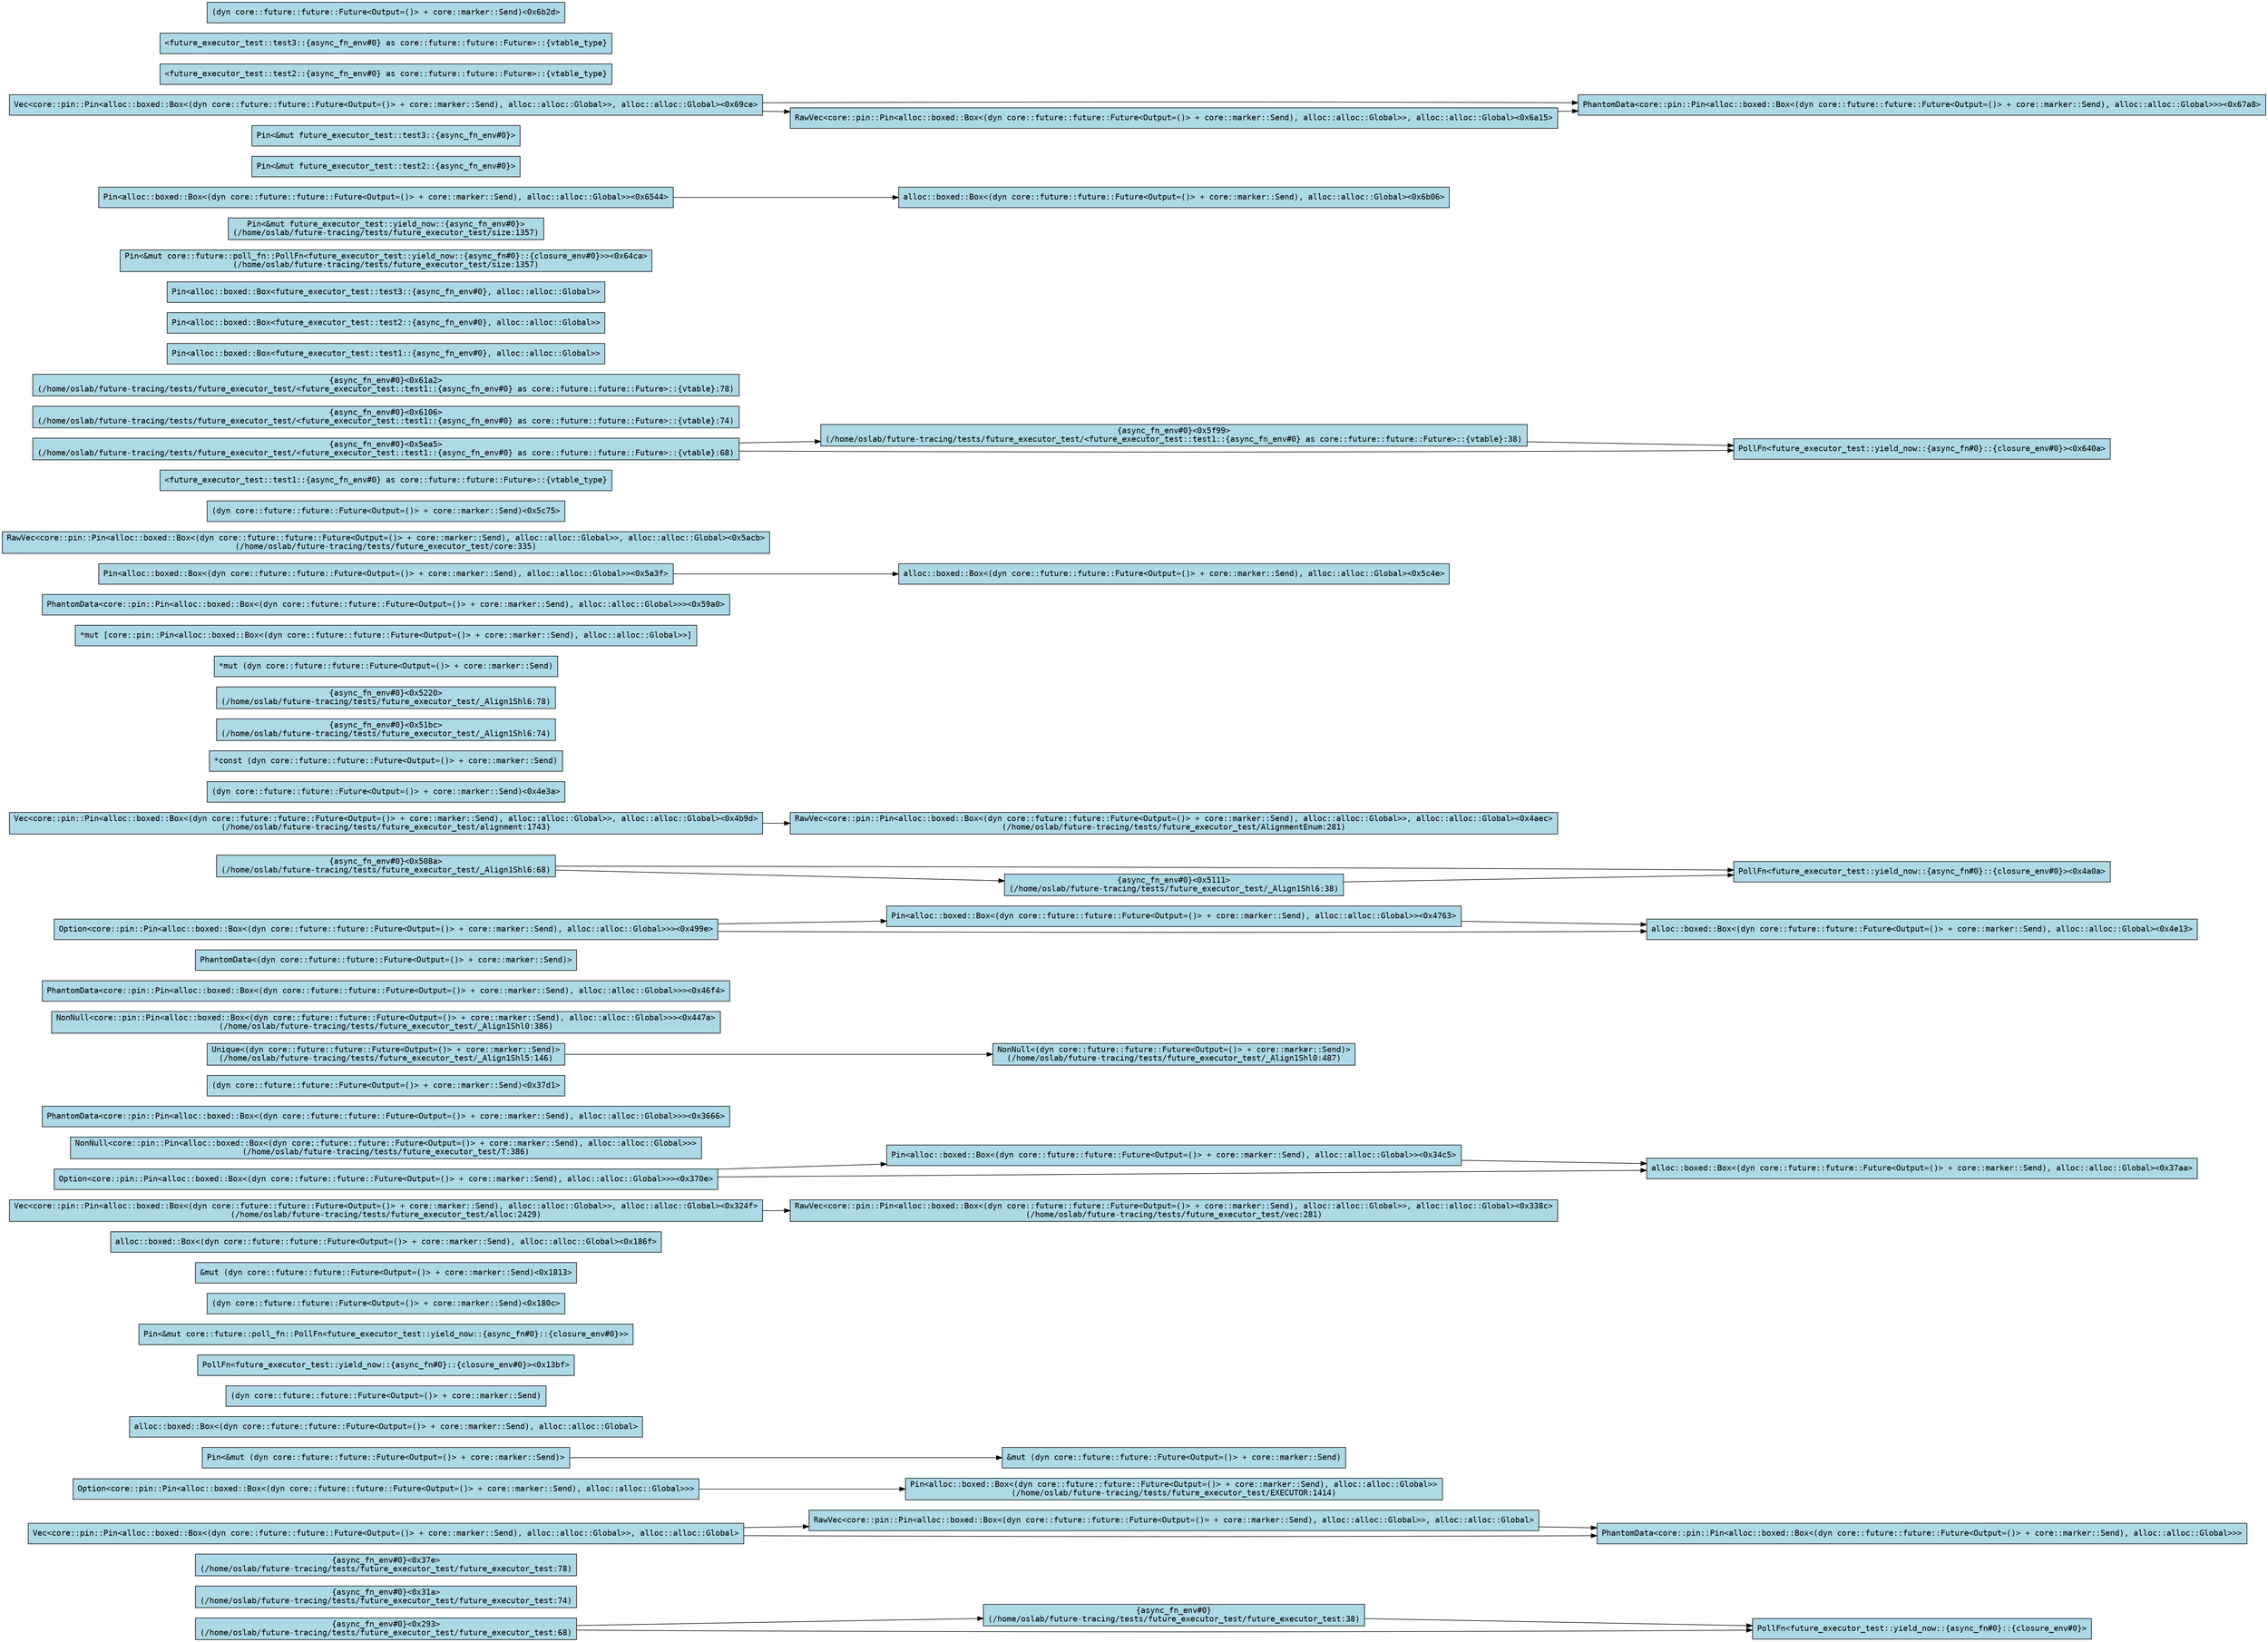 digraph FutureDependencies {
    rankdir=LR;
    node [shape=box, style=filled, fillcolor=lightblue, fontname="monospace"];
    edge [fontname="monospace"];
    // Node definitions
    "n{async_fn_env#0}" [label="{async_fn_env#0}\n(/home/oslab/future-tracing/tests/future_executor_test/future_executor_test:38)"];
    "n{async_fn_env#0}_0x293" [label="{async_fn_env#0}<0x293>\n(/home/oslab/future-tracing/tests/future_executor_test/future_executor_test:68)"];
    "n{async_fn_env#0}_0x31a" [label="{async_fn_env#0}<0x31a>\n(/home/oslab/future-tracing/tests/future_executor_test/future_executor_test:74)"];
    "n{async_fn_env#0}_0x37e" [label="{async_fn_env#0}<0x37e>\n(/home/oslab/future-tracing/tests/future_executor_test/future_executor_test:78)"];
    "Vec_core_pin_Pin_alloc_boxed_Box_dyn_core_future_future_Future_Output=_core_marker_Send_alloc_alloc_Global_alloc_alloc_Global" [label="Vec<core::pin::Pin<alloc::boxed::Box<(dyn core::future::future::Future<Output=()> + core::marker::Send), alloc::alloc::Global>>, alloc::alloc::Global>"];
    "RawVec_core_pin_Pin_alloc_boxed_Box_dyn_core_future_future_Future_Output=_core_marker_Send_alloc_alloc_Global_alloc_alloc_Global" [label="RawVec<core::pin::Pin<alloc::boxed::Box<(dyn core::future::future::Future<Output=()> + core::marker::Send), alloc::alloc::Global>>, alloc::alloc::Global>"];
    "Pin_alloc_boxed_Box_dyn_core_future_future_Future_Output=_core_marker_Send_alloc_alloc_Global" [label="Pin<alloc::boxed::Box<(dyn core::future::future::Future<Output=()> + core::marker::Send), alloc::alloc::Global>>\n(/home/oslab/future-tracing/tests/future_executor_test/EXECUTOR:1414)"];
    "Pin_&mut_dyn_core_future_future_Future_Output=_core_marker_Send" [label="Pin<&mut (dyn core::future::future::Future<Output=()> + core::marker::Send)>"];
    "PhantomData_core_pin_Pin_alloc_boxed_Box_dyn_core_future_future_Future_Output=_core_marker_Send_alloc_alloc_Global" [label="PhantomData<core::pin::Pin<alloc::boxed::Box<(dyn core::future::future::Future<Output=()> + core::marker::Send), alloc::alloc::Global>>>"];
    "Option_core_pin_Pin_alloc_boxed_Box_dyn_core_future_future_Future_Output=_core_marker_Send_alloc_alloc_Global" [label="Option<core::pin::Pin<alloc::boxed::Box<(dyn core::future::future::Future<Output=()> + core::marker::Send), alloc::alloc::Global>>>"];
    "PollFn_future_executor_test_yield_now_{async_fn#0}_{closure_env#0}" [label="PollFn<future_executor_test::yield_now::{async_fn#0}::{closure_env#0}>"];
    "alloc_boxed_Box_dyn_core_future_future_Future_Output=_core_marker_Send_alloc_alloc_Global" [label="alloc::boxed::Box<(dyn core::future::future::Future<Output=()> + core::marker::Send), alloc::alloc::Global>"];
    "dyn_core_future_future_Future_Output=_core_marker_Send" [label="(dyn core::future::future::Future<Output=()> + core::marker::Send)"];
    "n&mut_dyn_core_future_future_Future_Output=_core_marker_Send" [label="&mut (dyn core::future::future::Future<Output=()> + core::marker::Send)"];
    "PollFn_future_executor_test_yield_now_{async_fn#0}_{closure_env#0}_0x13bf" [label="PollFn<future_executor_test::yield_now::{async_fn#0}::{closure_env#0}><0x13bf>"];
    "Pin_&mut_core_future_poll_fn_PollFn_future_executor_test_yield_now_{async_fn#0}_{closure_env#0}" [label="Pin<&mut core::future::poll_fn::PollFn<future_executor_test::yield_now::{async_fn#0}::{closure_env#0}>>"];
    "dyn_core_future_future_Future_Output=_core_marker_Send_0x180c" [label="(dyn core::future::future::Future<Output=()> + core::marker::Send)<0x180c>"];
    "n&mut_dyn_core_future_future_Future_Output=_core_marker_Send_0x1813" [label="&mut (dyn core::future::future::Future<Output=()> + core::marker::Send)<0x1813>"];
    "alloc_boxed_Box_dyn_core_future_future_Future_Output=_core_marker_Send_alloc_alloc_Global_0x186f" [label="alloc::boxed::Box<(dyn core::future::future::Future<Output=()> + core::marker::Send), alloc::alloc::Global><0x186f>"];
    "Vec_core_pin_Pin_alloc_boxed_Box_dyn_core_future_future_Future_Output=_core_marker_Send_alloc_alloc_Global_alloc_alloc_Global_0x324f" [label="Vec<core::pin::Pin<alloc::boxed::Box<(dyn core::future::future::Future<Output=()> + core::marker::Send), alloc::alloc::Global>>, alloc::alloc::Global><0x324f>\n(/home/oslab/future-tracing/tests/future_executor_test/alloc:2429)"];
    "RawVec_core_pin_Pin_alloc_boxed_Box_dyn_core_future_future_Future_Output=_core_marker_Send_alloc_alloc_Global_alloc_alloc_Global_0x338c" [label="RawVec<core::pin::Pin<alloc::boxed::Box<(dyn core::future::future::Future<Output=()> + core::marker::Send), alloc::alloc::Global>>, alloc::alloc::Global><0x338c>\n(/home/oslab/future-tracing/tests/future_executor_test/vec:281)"];
    "Pin_alloc_boxed_Box_dyn_core_future_future_Future_Output=_core_marker_Send_alloc_alloc_Global_0x34c5" [label="Pin<alloc::boxed::Box<(dyn core::future::future::Future<Output=()> + core::marker::Send), alloc::alloc::Global>><0x34c5>"];
    "NonNull_core_pin_Pin_alloc_boxed_Box_dyn_core_future_future_Future_Output=_core_marker_Send_alloc_alloc_Global" [label="NonNull<core::pin::Pin<alloc::boxed::Box<(dyn core::future::future::Future<Output=()> + core::marker::Send), alloc::alloc::Global>>>\n(/home/oslab/future-tracing/tests/future_executor_test/T:386)"];
    "PhantomData_core_pin_Pin_alloc_boxed_Box_dyn_core_future_future_Future_Output=_core_marker_Send_alloc_alloc_Global_0x3666" [label="PhantomData<core::pin::Pin<alloc::boxed::Box<(dyn core::future::future::Future<Output=()> + core::marker::Send), alloc::alloc::Global>>><0x3666>"];
    "Option_core_pin_Pin_alloc_boxed_Box_dyn_core_future_future_Future_Output=_core_marker_Send_alloc_alloc_Global_0x370e" [label="Option<core::pin::Pin<alloc::boxed::Box<(dyn core::future::future::Future<Output=()> + core::marker::Send), alloc::alloc::Global>>><0x370e>"];
    "alloc_boxed_Box_dyn_core_future_future_Future_Output=_core_marker_Send_alloc_alloc_Global_0x37aa" [label="alloc::boxed::Box<(dyn core::future::future::Future<Output=()> + core::marker::Send), alloc::alloc::Global><0x37aa>"];
    "dyn_core_future_future_Future_Output=_core_marker_Send_0x37d1" [label="(dyn core::future::future::Future<Output=()> + core::marker::Send)<0x37d1>"];
    "Unique_dyn_core_future_future_Future_Output=_core_marker_Send" [label="Unique<(dyn core::future::future::Future<Output=()> + core::marker::Send)>\n(/home/oslab/future-tracing/tests/future_executor_test/_Align1Shl5:146)"];
    "NonNull_core_pin_Pin_alloc_boxed_Box_dyn_core_future_future_Future_Output=_core_marker_Send_alloc_alloc_Global_0x447a" [label="NonNull<core::pin::Pin<alloc::boxed::Box<(dyn core::future::future::Future<Output=()> + core::marker::Send), alloc::alloc::Global>>><0x447a>\n(/home/oslab/future-tracing/tests/future_executor_test/_Align1Shl0:386)"];
    "NonNull_dyn_core_future_future_Future_Output=_core_marker_Send" [label="NonNull<(dyn core::future::future::Future<Output=()> + core::marker::Send)>\n(/home/oslab/future-tracing/tests/future_executor_test/_Align1Shl0:487)"];
    "PhantomData_core_pin_Pin_alloc_boxed_Box_dyn_core_future_future_Future_Output=_core_marker_Send_alloc_alloc_Global_0x46f4" [label="PhantomData<core::pin::Pin<alloc::boxed::Box<(dyn core::future::future::Future<Output=()> + core::marker::Send), alloc::alloc::Global>>><0x46f4>"];
    "PhantomData_dyn_core_future_future_Future_Output=_core_marker_Send" [label="PhantomData<(dyn core::future::future::Future<Output=()> + core::marker::Send)>"];
    "Pin_alloc_boxed_Box_dyn_core_future_future_Future_Output=_core_marker_Send_alloc_alloc_Global_0x4763" [label="Pin<alloc::boxed::Box<(dyn core::future::future::Future<Output=()> + core::marker::Send), alloc::alloc::Global>><0x4763>"];
    "Option_core_pin_Pin_alloc_boxed_Box_dyn_core_future_future_Future_Output=_core_marker_Send_alloc_alloc_Global_0x499e" [label="Option<core::pin::Pin<alloc::boxed::Box<(dyn core::future::future::Future<Output=()> + core::marker::Send), alloc::alloc::Global>>><0x499e>"];
    "PollFn_future_executor_test_yield_now_{async_fn#0}_{closure_env#0}_0x4a0a" [label="PollFn<future_executor_test::yield_now::{async_fn#0}::{closure_env#0}><0x4a0a>"];
    "RawVec_core_pin_Pin_alloc_boxed_Box_dyn_core_future_future_Future_Output=_core_marker_Send_alloc_alloc_Global_alloc_alloc_Global_0x4aec" [label="RawVec<core::pin::Pin<alloc::boxed::Box<(dyn core::future::future::Future<Output=()> + core::marker::Send), alloc::alloc::Global>>, alloc::alloc::Global><0x4aec>\n(/home/oslab/future-tracing/tests/future_executor_test/AlignmentEnum:281)"];
    "Vec_core_pin_Pin_alloc_boxed_Box_dyn_core_future_future_Future_Output=_core_marker_Send_alloc_alloc_Global_alloc_alloc_Global_0x4b9d" [label="Vec<core::pin::Pin<alloc::boxed::Box<(dyn core::future::future::Future<Output=()> + core::marker::Send), alloc::alloc::Global>>, alloc::alloc::Global><0x4b9d>\n(/home/oslab/future-tracing/tests/future_executor_test/alignment:1743)"];
    "alloc_boxed_Box_dyn_core_future_future_Future_Output=_core_marker_Send_alloc_alloc_Global_0x4e13" [label="alloc::boxed::Box<(dyn core::future::future::Future<Output=()> + core::marker::Send), alloc::alloc::Global><0x4e13>"];
    "dyn_core_future_future_Future_Output=_core_marker_Send_0x4e3a" [label="(dyn core::future::future::Future<Output=()> + core::marker::Send)<0x4e3a>"];
    "n*const_dyn_core_future_future_Future_Output=_core_marker_Send" [label="*const (dyn core::future::future::Future<Output=()> + core::marker::Send)"];
    "n{async_fn_env#0}_0x508a" [label="{async_fn_env#0}<0x508a>\n(/home/oslab/future-tracing/tests/future_executor_test/_Align1Shl6:68)"];
    "n{async_fn_env#0}_0x5111" [label="{async_fn_env#0}<0x5111>\n(/home/oslab/future-tracing/tests/future_executor_test/_Align1Shl6:38)"];
    "n{async_fn_env#0}_0x51bc" [label="{async_fn_env#0}<0x51bc>\n(/home/oslab/future-tracing/tests/future_executor_test/_Align1Shl6:74)"];
    "n{async_fn_env#0}_0x5220" [label="{async_fn_env#0}<0x5220>\n(/home/oslab/future-tracing/tests/future_executor_test/_Align1Shl6:78)"];
    "n*mut_dyn_core_future_future_Future_Output=_core_marker_Send" [label="*mut (dyn core::future::future::Future<Output=()> + core::marker::Send)"];
    "n*mut_core_pin_Pin_alloc_boxed_Box_dyn_core_future_future_Future_Output=_core_marker_Send_alloc_alloc_Global" [label="*mut [core::pin::Pin<alloc::boxed::Box<(dyn core::future::future::Future<Output=()> + core::marker::Send), alloc::alloc::Global>>]"];
    "PhantomData_core_pin_Pin_alloc_boxed_Box_dyn_core_future_future_Future_Output=_core_marker_Send_alloc_alloc_Global_0x59a0" [label="PhantomData<core::pin::Pin<alloc::boxed::Box<(dyn core::future::future::Future<Output=()> + core::marker::Send), alloc::alloc::Global>>><0x59a0>"];
    "Pin_alloc_boxed_Box_dyn_core_future_future_Future_Output=_core_marker_Send_alloc_alloc_Global_0x5a3f" [label="Pin<alloc::boxed::Box<(dyn core::future::future::Future<Output=()> + core::marker::Send), alloc::alloc::Global>><0x5a3f>"];
    "RawVec_core_pin_Pin_alloc_boxed_Box_dyn_core_future_future_Future_Output=_core_marker_Send_alloc_alloc_Global_alloc_alloc_Global_0x5acb" [label="RawVec<core::pin::Pin<alloc::boxed::Box<(dyn core::future::future::Future<Output=()> + core::marker::Send), alloc::alloc::Global>>, alloc::alloc::Global><0x5acb>\n(/home/oslab/future-tracing/tests/future_executor_test/core:335)"];
    "alloc_boxed_Box_dyn_core_future_future_Future_Output=_core_marker_Send_alloc_alloc_Global_0x5c4e" [label="alloc::boxed::Box<(dyn core::future::future::Future<Output=()> + core::marker::Send), alloc::alloc::Global><0x5c4e>"];
    "dyn_core_future_future_Future_Output=_core_marker_Send_0x5c75" [label="(dyn core::future::future::Future<Output=()> + core::marker::Send)<0x5c75>"];
    "future_executor_test_test1_{async_fn_env#0}_as_core_future_future_Future_{vtable_type}" [label="<future_executor_test::test1::{async_fn_env#0} as core::future::future::Future>::{vtable_type}"];
    "n{async_fn_env#0}_0x5ea5" [label="{async_fn_env#0}<0x5ea5>\n(/home/oslab/future-tracing/tests/future_executor_test/<future_executor_test::test1::{async_fn_env#0} as core::future::future::Future>::{vtable}:68)"];
    "n{async_fn_env#0}_0x5f99" [label="{async_fn_env#0}<0x5f99>\n(/home/oslab/future-tracing/tests/future_executor_test/<future_executor_test::test1::{async_fn_env#0} as core::future::future::Future>::{vtable}:38)"];
    "n{async_fn_env#0}_0x6106" [label="{async_fn_env#0}<0x6106>\n(/home/oslab/future-tracing/tests/future_executor_test/<future_executor_test::test1::{async_fn_env#0} as core::future::future::Future>::{vtable}:74)"];
    "n{async_fn_env#0}_0x61a2" [label="{async_fn_env#0}<0x61a2>\n(/home/oslab/future-tracing/tests/future_executor_test/<future_executor_test::test1::{async_fn_env#0} as core::future::future::Future>::{vtable}:78)"];
    "PollFn_future_executor_test_yield_now_{async_fn#0}_{closure_env#0}_0x640a" [label="PollFn<future_executor_test::yield_now::{async_fn#0}::{closure_env#0}><0x640a>"];
    "Pin_alloc_boxed_Box_future_executor_test_test1_{async_fn_env#0}_alloc_alloc_Global" [label="Pin<alloc::boxed::Box<future_executor_test::test1::{async_fn_env#0}, alloc::alloc::Global>>"];
    "Pin_alloc_boxed_Box_future_executor_test_test2_{async_fn_env#0}_alloc_alloc_Global" [label="Pin<alloc::boxed::Box<future_executor_test::test2::{async_fn_env#0}, alloc::alloc::Global>>"];
    "Pin_alloc_boxed_Box_future_executor_test_test3_{async_fn_env#0}_alloc_alloc_Global" [label="Pin<alloc::boxed::Box<future_executor_test::test3::{async_fn_env#0}, alloc::alloc::Global>>"];
    "Pin_&mut_core_future_poll_fn_PollFn_future_executor_test_yield_now_{async_fn#0}_{closure_env#0}_0x64ca" [label="Pin<&mut core::future::poll_fn::PollFn<future_executor_test::yield_now::{async_fn#0}::{closure_env#0}>><0x64ca>\n(/home/oslab/future-tracing/tests/future_executor_test/size:1357)"];
    "Pin_&mut_future_executor_test_yield_now_{async_fn_env#0}" [label="Pin<&mut future_executor_test::yield_now::{async_fn_env#0}>\n(/home/oslab/future-tracing/tests/future_executor_test/size:1357)"];
    "Pin_alloc_boxed_Box_dyn_core_future_future_Future_Output=_core_marker_Send_alloc_alloc_Global_0x6544" [label="Pin<alloc::boxed::Box<(dyn core::future::future::Future<Output=()> + core::marker::Send), alloc::alloc::Global>><0x6544>"];
    "Pin_&mut_future_executor_test_test2_{async_fn_env#0}" [label="Pin<&mut future_executor_test::test2::{async_fn_env#0}>"];
    "Pin_&mut_future_executor_test_test3_{async_fn_env#0}" [label="Pin<&mut future_executor_test::test3::{async_fn_env#0}>"];
    "PhantomData_core_pin_Pin_alloc_boxed_Box_dyn_core_future_future_Future_Output=_core_marker_Send_alloc_alloc_Global_0x67a8" [label="PhantomData<core::pin::Pin<alloc::boxed::Box<(dyn core::future::future::Future<Output=()> + core::marker::Send), alloc::alloc::Global>>><0x67a8>"];
    "future_executor_test_test2_{async_fn_env#0}_as_core_future_future_Future_{vtable_type}" [label="<future_executor_test::test2::{async_fn_env#0} as core::future::future::Future>::{vtable_type}"];
    "future_executor_test_test3_{async_fn_env#0}_as_core_future_future_Future_{vtable_type}" [label="<future_executor_test::test3::{async_fn_env#0} as core::future::future::Future>::{vtable_type}"];
    "Vec_core_pin_Pin_alloc_boxed_Box_dyn_core_future_future_Future_Output=_core_marker_Send_alloc_alloc_Global_alloc_alloc_Global_0x69ce" [label="Vec<core::pin::Pin<alloc::boxed::Box<(dyn core::future::future::Future<Output=()> + core::marker::Send), alloc::alloc::Global>>, alloc::alloc::Global><0x69ce>"];
    "RawVec_core_pin_Pin_alloc_boxed_Box_dyn_core_future_future_Future_Output=_core_marker_Send_alloc_alloc_Global_alloc_alloc_Global_0x6a15" [label="RawVec<core::pin::Pin<alloc::boxed::Box<(dyn core::future::future::Future<Output=()> + core::marker::Send), alloc::alloc::Global>>, alloc::alloc::Global><0x6a15>"];
    "alloc_boxed_Box_dyn_core_future_future_Future_Output=_core_marker_Send_alloc_alloc_Global_0x6b06" [label="alloc::boxed::Box<(dyn core::future::future::Future<Output=()> + core::marker::Send), alloc::alloc::Global><0x6b06>"];
    "dyn_core_future_future_Future_Output=_core_marker_Send_0x6b2d" [label="(dyn core::future::future::Future<Output=()> + core::marker::Send)<0x6b2d>"];
    // Edges
    "n{async_fn_env#0}" -> "PollFn_future_executor_test_yield_now_{async_fn#0}_{closure_env#0}";
    "n{async_fn_env#0}_0x293" -> "n{async_fn_env#0}";
    "n{async_fn_env#0}_0x293" -> "PollFn_future_executor_test_yield_now_{async_fn#0}_{closure_env#0}";
    "Vec_core_pin_Pin_alloc_boxed_Box_dyn_core_future_future_Future_Output=_core_marker_Send_alloc_alloc_Global_alloc_alloc_Global" -> "PhantomData_core_pin_Pin_alloc_boxed_Box_dyn_core_future_future_Future_Output=_core_marker_Send_alloc_alloc_Global";
    "Vec_core_pin_Pin_alloc_boxed_Box_dyn_core_future_future_Future_Output=_core_marker_Send_alloc_alloc_Global_alloc_alloc_Global" -> "RawVec_core_pin_Pin_alloc_boxed_Box_dyn_core_future_future_Future_Output=_core_marker_Send_alloc_alloc_Global_alloc_alloc_Global";
    "RawVec_core_pin_Pin_alloc_boxed_Box_dyn_core_future_future_Future_Output=_core_marker_Send_alloc_alloc_Global_alloc_alloc_Global" -> "PhantomData_core_pin_Pin_alloc_boxed_Box_dyn_core_future_future_Future_Output=_core_marker_Send_alloc_alloc_Global";
    "Pin_&mut_dyn_core_future_future_Future_Output=_core_marker_Send" -> "n&mut_dyn_core_future_future_Future_Output=_core_marker_Send";
    "Option_core_pin_Pin_alloc_boxed_Box_dyn_core_future_future_Future_Output=_core_marker_Send_alloc_alloc_Global" -> "Pin_alloc_boxed_Box_dyn_core_future_future_Future_Output=_core_marker_Send_alloc_alloc_Global";
    "Vec_core_pin_Pin_alloc_boxed_Box_dyn_core_future_future_Future_Output=_core_marker_Send_alloc_alloc_Global_alloc_alloc_Global_0x324f" -> "RawVec_core_pin_Pin_alloc_boxed_Box_dyn_core_future_future_Future_Output=_core_marker_Send_alloc_alloc_Global_alloc_alloc_Global_0x338c";
    "Pin_alloc_boxed_Box_dyn_core_future_future_Future_Output=_core_marker_Send_alloc_alloc_Global_0x34c5" -> "alloc_boxed_Box_dyn_core_future_future_Future_Output=_core_marker_Send_alloc_alloc_Global_0x37aa";
    "Option_core_pin_Pin_alloc_boxed_Box_dyn_core_future_future_Future_Output=_core_marker_Send_alloc_alloc_Global_0x370e" -> "Pin_alloc_boxed_Box_dyn_core_future_future_Future_Output=_core_marker_Send_alloc_alloc_Global_0x34c5";
    "Option_core_pin_Pin_alloc_boxed_Box_dyn_core_future_future_Future_Output=_core_marker_Send_alloc_alloc_Global_0x370e" -> "alloc_boxed_Box_dyn_core_future_future_Future_Output=_core_marker_Send_alloc_alloc_Global_0x37aa";
    "Unique_dyn_core_future_future_Future_Output=_core_marker_Send" -> "NonNull_dyn_core_future_future_Future_Output=_core_marker_Send";
    "Pin_alloc_boxed_Box_dyn_core_future_future_Future_Output=_core_marker_Send_alloc_alloc_Global_0x4763" -> "alloc_boxed_Box_dyn_core_future_future_Future_Output=_core_marker_Send_alloc_alloc_Global_0x4e13";
    "Option_core_pin_Pin_alloc_boxed_Box_dyn_core_future_future_Future_Output=_core_marker_Send_alloc_alloc_Global_0x499e" -> "Pin_alloc_boxed_Box_dyn_core_future_future_Future_Output=_core_marker_Send_alloc_alloc_Global_0x4763";
    "Option_core_pin_Pin_alloc_boxed_Box_dyn_core_future_future_Future_Output=_core_marker_Send_alloc_alloc_Global_0x499e" -> "alloc_boxed_Box_dyn_core_future_future_Future_Output=_core_marker_Send_alloc_alloc_Global_0x4e13";
    "Vec_core_pin_Pin_alloc_boxed_Box_dyn_core_future_future_Future_Output=_core_marker_Send_alloc_alloc_Global_alloc_alloc_Global_0x4b9d" -> "RawVec_core_pin_Pin_alloc_boxed_Box_dyn_core_future_future_Future_Output=_core_marker_Send_alloc_alloc_Global_alloc_alloc_Global_0x4aec";
    "n{async_fn_env#0}_0x508a" -> "PollFn_future_executor_test_yield_now_{async_fn#0}_{closure_env#0}_0x4a0a";
    "n{async_fn_env#0}_0x508a" -> "n{async_fn_env#0}_0x5111";
    "n{async_fn_env#0}_0x5111" -> "PollFn_future_executor_test_yield_now_{async_fn#0}_{closure_env#0}_0x4a0a";
    "Pin_alloc_boxed_Box_dyn_core_future_future_Future_Output=_core_marker_Send_alloc_alloc_Global_0x5a3f" -> "alloc_boxed_Box_dyn_core_future_future_Future_Output=_core_marker_Send_alloc_alloc_Global_0x5c4e";
    "n{async_fn_env#0}_0x5ea5" -> "PollFn_future_executor_test_yield_now_{async_fn#0}_{closure_env#0}_0x640a";
    "n{async_fn_env#0}_0x5ea5" -> "n{async_fn_env#0}_0x5f99";
    "n{async_fn_env#0}_0x5f99" -> "PollFn_future_executor_test_yield_now_{async_fn#0}_{closure_env#0}_0x640a";
    "Pin_alloc_boxed_Box_dyn_core_future_future_Future_Output=_core_marker_Send_alloc_alloc_Global_0x6544" -> "alloc_boxed_Box_dyn_core_future_future_Future_Output=_core_marker_Send_alloc_alloc_Global_0x6b06";
    "Vec_core_pin_Pin_alloc_boxed_Box_dyn_core_future_future_Future_Output=_core_marker_Send_alloc_alloc_Global_alloc_alloc_Global_0x69ce" -> "RawVec_core_pin_Pin_alloc_boxed_Box_dyn_core_future_future_Future_Output=_core_marker_Send_alloc_alloc_Global_alloc_alloc_Global_0x6a15";
    "Vec_core_pin_Pin_alloc_boxed_Box_dyn_core_future_future_Future_Output=_core_marker_Send_alloc_alloc_Global_alloc_alloc_Global_0x69ce" -> "PhantomData_core_pin_Pin_alloc_boxed_Box_dyn_core_future_future_Future_Output=_core_marker_Send_alloc_alloc_Global_0x67a8";
    "RawVec_core_pin_Pin_alloc_boxed_Box_dyn_core_future_future_Future_Output=_core_marker_Send_alloc_alloc_Global_alloc_alloc_Global_0x6a15" -> "PhantomData_core_pin_Pin_alloc_boxed_Box_dyn_core_future_future_Future_Output=_core_marker_Send_alloc_alloc_Global_0x67a8";
}